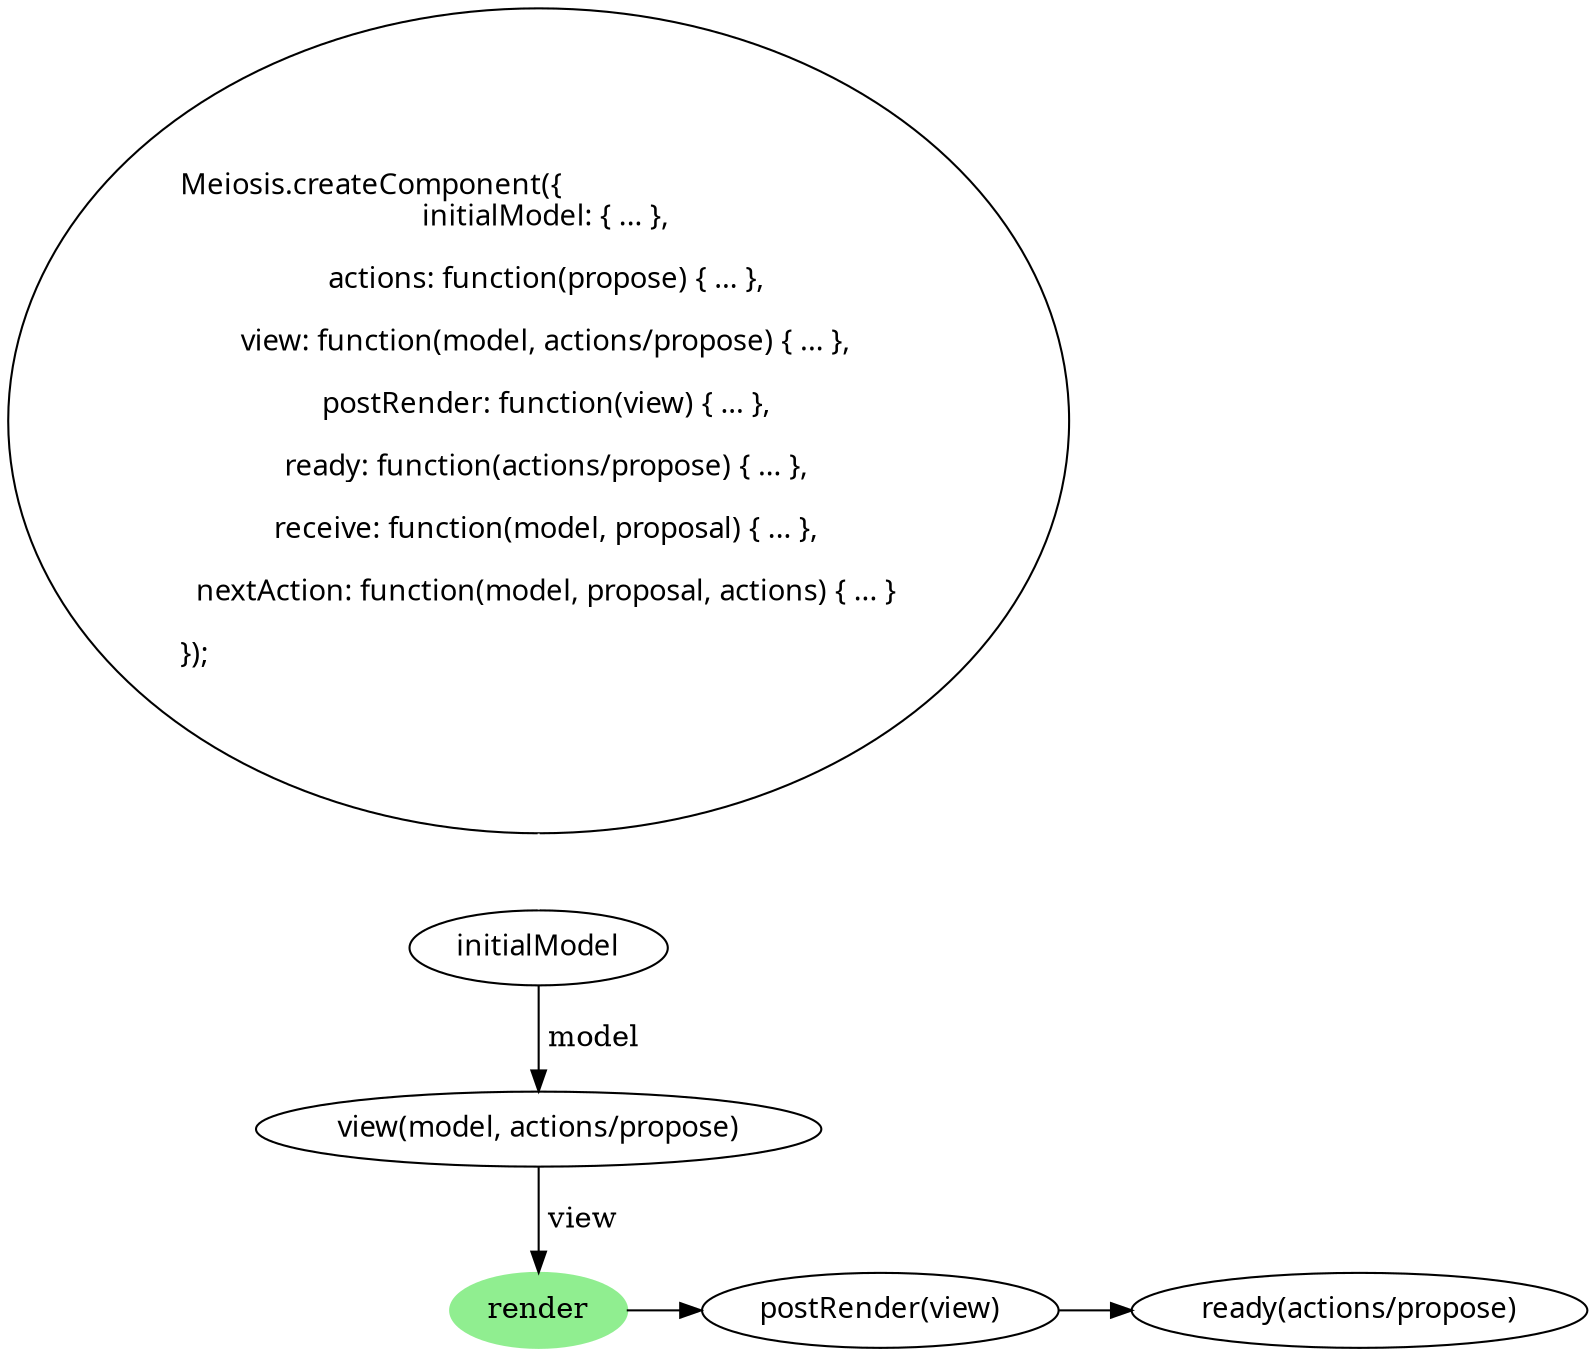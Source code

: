 digraph meiosis_init {
  createComponent [fontname=Hack, label = "\lMeiosis.createComponent(\{\l\ \ initialModel: \{ ... \},
    \l  actions: function(propose) \{ ... \},
    \l  view: function(model, actions/propose) \{ ... \},
    \l  postRender: function(view) \{ ... \},
    \l  ready: function(actions/propose) \{ ... \},
    \l  receive: function(model, proposal) \{ ... \},
    \l  nextAction: function(model, proposal, actions) \{ ... \}
    \l\});\l\l"]

  initialModel [fontname=Hack]
  view [label = "view(model, actions/propose)", fontname=Hack]
  render [style=filled, color=lightgreen]
  postRender [label = "postRender(view)", fontname=Hack]
  ready [label = "ready(actions/propose)", fontname=Hack]

  {rank=same; render postRender ready}

  createComponent -> initialModel [arrowhead=none, arrowtail=empty, color=white]
  initialModel -> view [label = " model"]
  view -> render [label = " view"]
  render -> postRender
  postRender -> ready
}
